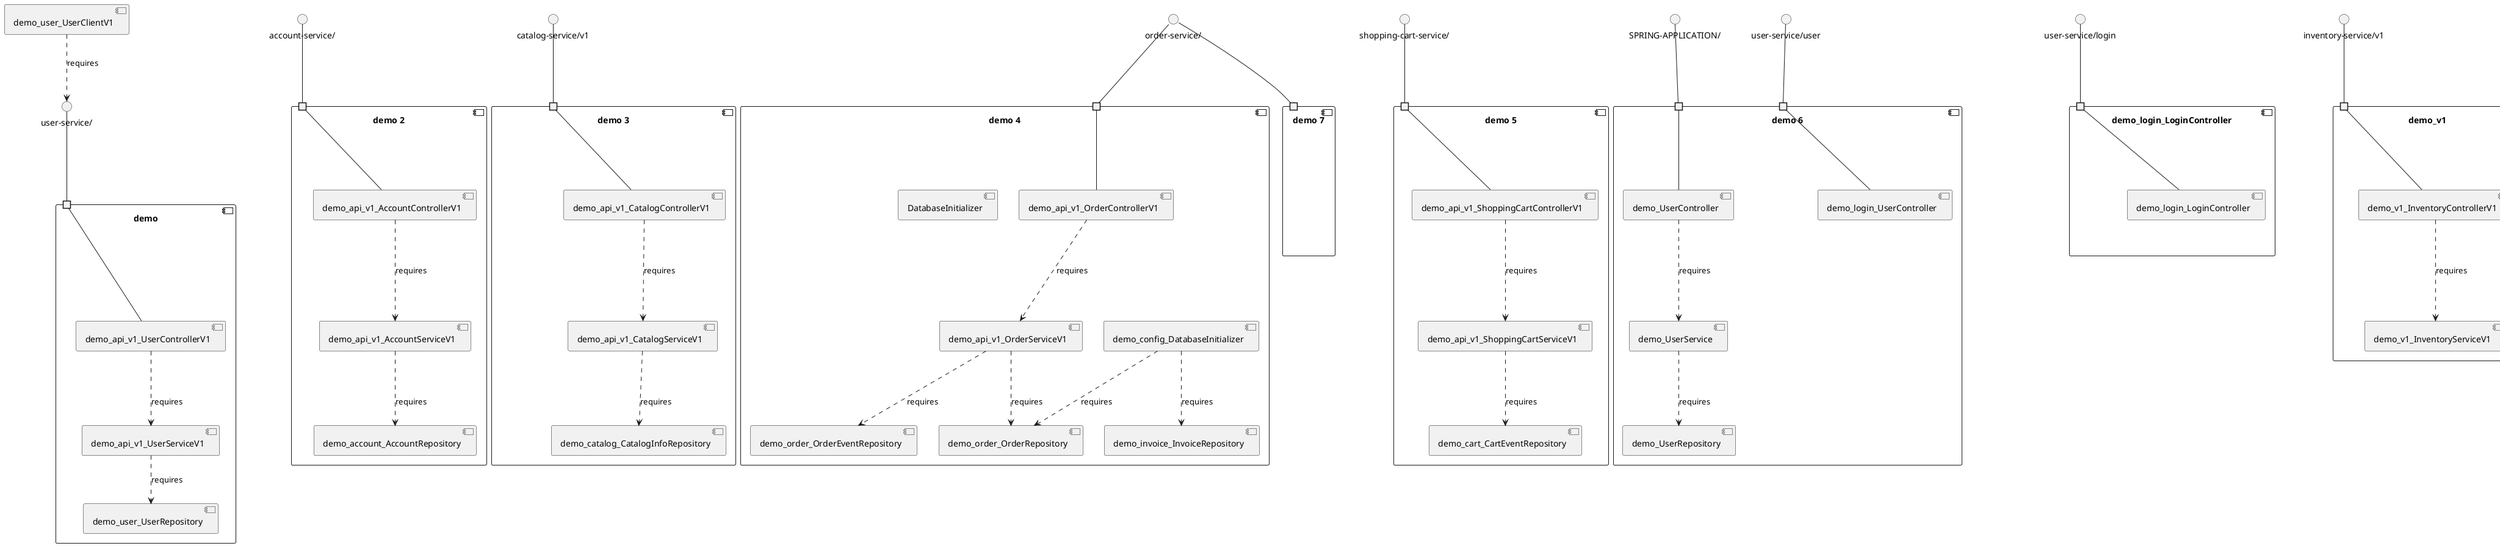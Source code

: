 @startuml
skinparam fixCircleLabelOverlapping true
skinparam componentStyle uml2
component "demo\n\n\n\n\n\n" {
[demo_user_UserRepository]
[demo_api_v1_UserControllerV1]
[demo_api_v1_UserServiceV1]
portin " " as demo_requires_user_service_
[demo_api_v1_UserServiceV1]..>[demo_user_UserRepository] : requires
[demo_api_v1_UserControllerV1]..>[demo_api_v1_UserServiceV1] : requires
"demo_requires_user_service_"--[demo_api_v1_UserControllerV1]
}
interface "user-service/" as interface.user_service_
interface.user_service_--"demo_requires_user_service_"
component "demo 2\n\n\n\n\n\n" {
[demo_api_v1_AccountControllerV1]
[demo_api_v1_AccountServiceV1]
[demo_account_AccountRepository]
portin " " as demo_2_requires_account_service_
[demo_api_v1_AccountServiceV1]..>[demo_account_AccountRepository] : requires
[demo_api_v1_AccountControllerV1]..>[demo_api_v1_AccountServiceV1] : requires
"demo_2_requires_account_service_"--[demo_api_v1_AccountControllerV1]
}
interface "account-service/" as interface.account_service_
interface.account_service_--"demo_2_requires_account_service_"
component "demo 3\n\n\n\n\n\n" {
[demo_api_v1_CatalogControllerV1]
[demo_catalog_CatalogInfoRepository]
[demo_api_v1_CatalogServiceV1]
portin " " as demo_3_requires_catalog_service_v1
[demo_api_v1_CatalogServiceV1]..>[demo_catalog_CatalogInfoRepository] : requires
[demo_api_v1_CatalogControllerV1]..>[demo_api_v1_CatalogServiceV1] : requires
"demo_3_requires_catalog_service_v1"--[demo_api_v1_CatalogControllerV1]
}
interface "catalog-service/v1" as interface.catalog_service_v1
interface.catalog_service_v1--"demo_3_requires_catalog_service_v1"
component "demo 4\n\n\n\n\n\n" {
[DatabaseInitializer]
[demo_config_DatabaseInitializer]
[demo_api_v1_OrderServiceV1]
[demo_order_OrderEventRepository]
[demo_order_OrderRepository]
[demo_invoice_InvoiceRepository]
[demo_api_v1_OrderControllerV1]
portin " " as demo_4_requires_order_service_
[demo_config_DatabaseInitializer]..>[demo_order_OrderRepository] : requires
[demo_config_DatabaseInitializer]..>[demo_invoice_InvoiceRepository] : requires
[demo_api_v1_OrderControllerV1]..>[demo_api_v1_OrderServiceV1] : requires
[demo_api_v1_OrderServiceV1]..>[demo_order_OrderEventRepository] : requires
[demo_api_v1_OrderServiceV1]..>[demo_order_OrderRepository] : requires
"demo_4_requires_order_service_"--[demo_api_v1_OrderControllerV1]
}
interface "order-service/" as interface.order_service_
interface.order_service_--"demo_4_requires_order_service_"
component "demo 5\n\n\n\n\n\n" {
[demo_api_v1_ShoppingCartControllerV1]
[demo_api_v1_ShoppingCartServiceV1]
[demo_cart_CartEventRepository]
portin " " as demo_5_requires_shopping_cart_service_
[demo_api_v1_ShoppingCartControllerV1]..>[demo_api_v1_ShoppingCartServiceV1] : requires
[demo_api_v1_ShoppingCartServiceV1]..>[demo_cart_CartEventRepository] : requires
"demo_5_requires_shopping_cart_service_"--[demo_api_v1_ShoppingCartControllerV1]
}
interface "shopping-cart-service/" as interface.shopping_cart_service_
interface.shopping_cart_service_--"demo_5_requires_shopping_cart_service_"
component "demo 6\n\n\n\n\n\n" {
[demo_UserController]
[demo_UserRepository]
[demo_login_UserController]
[demo_UserService]
portin " " as demo_6_requires_SPRING_APPLICATION_
portin " " as demo_6_requires_user_service_user
[demo_UserController]..>[demo_UserService] : requires
[demo_UserService]..>[demo_UserRepository] : requires
"demo_6_requires_user_service_user"--[demo_login_UserController]
"demo_6_requires_SPRING_APPLICATION_"--[demo_UserController]
}
interface "SPRING-APPLICATION/" as interface.SPRING_APPLICATION_
interface.SPRING_APPLICATION_--"demo_6_requires_SPRING_APPLICATION_"
interface "user-service/user" as interface.user_service_user
interface.user_service_user--"demo_6_requires_user_service_user"
component "demo 7\n\n\n\n\n\n" {
portin " " as demo_7_requires_order_service_
}
interface "order-service/" as interface.order_service_
interface.order_service_--"demo_7_requires_order_service_"
component "demo_login_LoginController\n\n\n\n\n\n" {
[demo_login_LoginController]
portin " " as demo_login_LoginController_requires_user_service_login
"demo_login_LoginController_requires_user_service_login"--[demo_login_LoginController]
}
interface "user-service/login" as interface.user_service_login
interface.user_service_login--"demo_login_LoginController_requires_user_service_login"
component "demo_v1\n\n\n\n\n\n" {
[demo_v1_InventoryControllerV1]
[demo_v1_InventoryServiceV1]
portin " " as demo_v1_requires_inventory_service_v1
[demo_v1_InventoryControllerV1]..>[demo_v1_InventoryServiceV1] : requires
"demo_v1_requires_inventory_service_v1"--[demo_v1_InventoryControllerV1]
}
interface "inventory-service/v1" as interface.inventory_service_v1
interface.inventory_service_v1--"demo_v1_requires_inventory_service_v1"
interface "demo_api_v1_OAuth2RestTemplate" as interface.demo_api_v1_OAuth2RestTemplate
interface.demo_api_v1_OAuth2RestTemplate--[demo_api_v1_OAuth2RestTemplate_Provider]
interface "demo_api_v1_RestTemplate" as interface.demo_api_v1_RestTemplate
interface.demo_api_v1_RestTemplate--[demo_api_v1_RestTemplate_Provider]
interface "demo_inventory_InventoryRepository" as interface.demo_inventory_InventoryRepository
interface.demo_inventory_InventoryRepository--[demo_inventory_InventoryRepository_Provider]
interface "demo_login_AuthenticationManager" as interface.demo_login_AuthenticationManager
interface.demo_login_AuthenticationManager--[demo_login_AuthenticationManager_Provider]
interface "demo_login_ClientDetailsService" as interface.demo_login_ClientDetailsService
interface.demo_login_ClientDetailsService--[demo_login_ClientDetailsService_Provider]
interface "demo_login_HttpSessionSecurityContextRepository" as interface.demo_login_HttpSessionSecurityContextRepository
interface.demo_login_HttpSessionSecurityContextRepository--[demo_login_HttpSessionSecurityContextRepository_Provider]
interface "demo_product_ProductRepository" as interface.demo_product_ProductRepository
interface.demo_product_ProductRepository--[demo_product_ProductRepository_Provider]
interface "user-service/" as interface.user_service_
[demo_user_UserClientV1]..>interface.user_service_ : requires
interface "demo_v1_Session" as interface.demo_v1_Session
interface.demo_v1_Session--[demo_v1_Session_Provider]

@enduml
